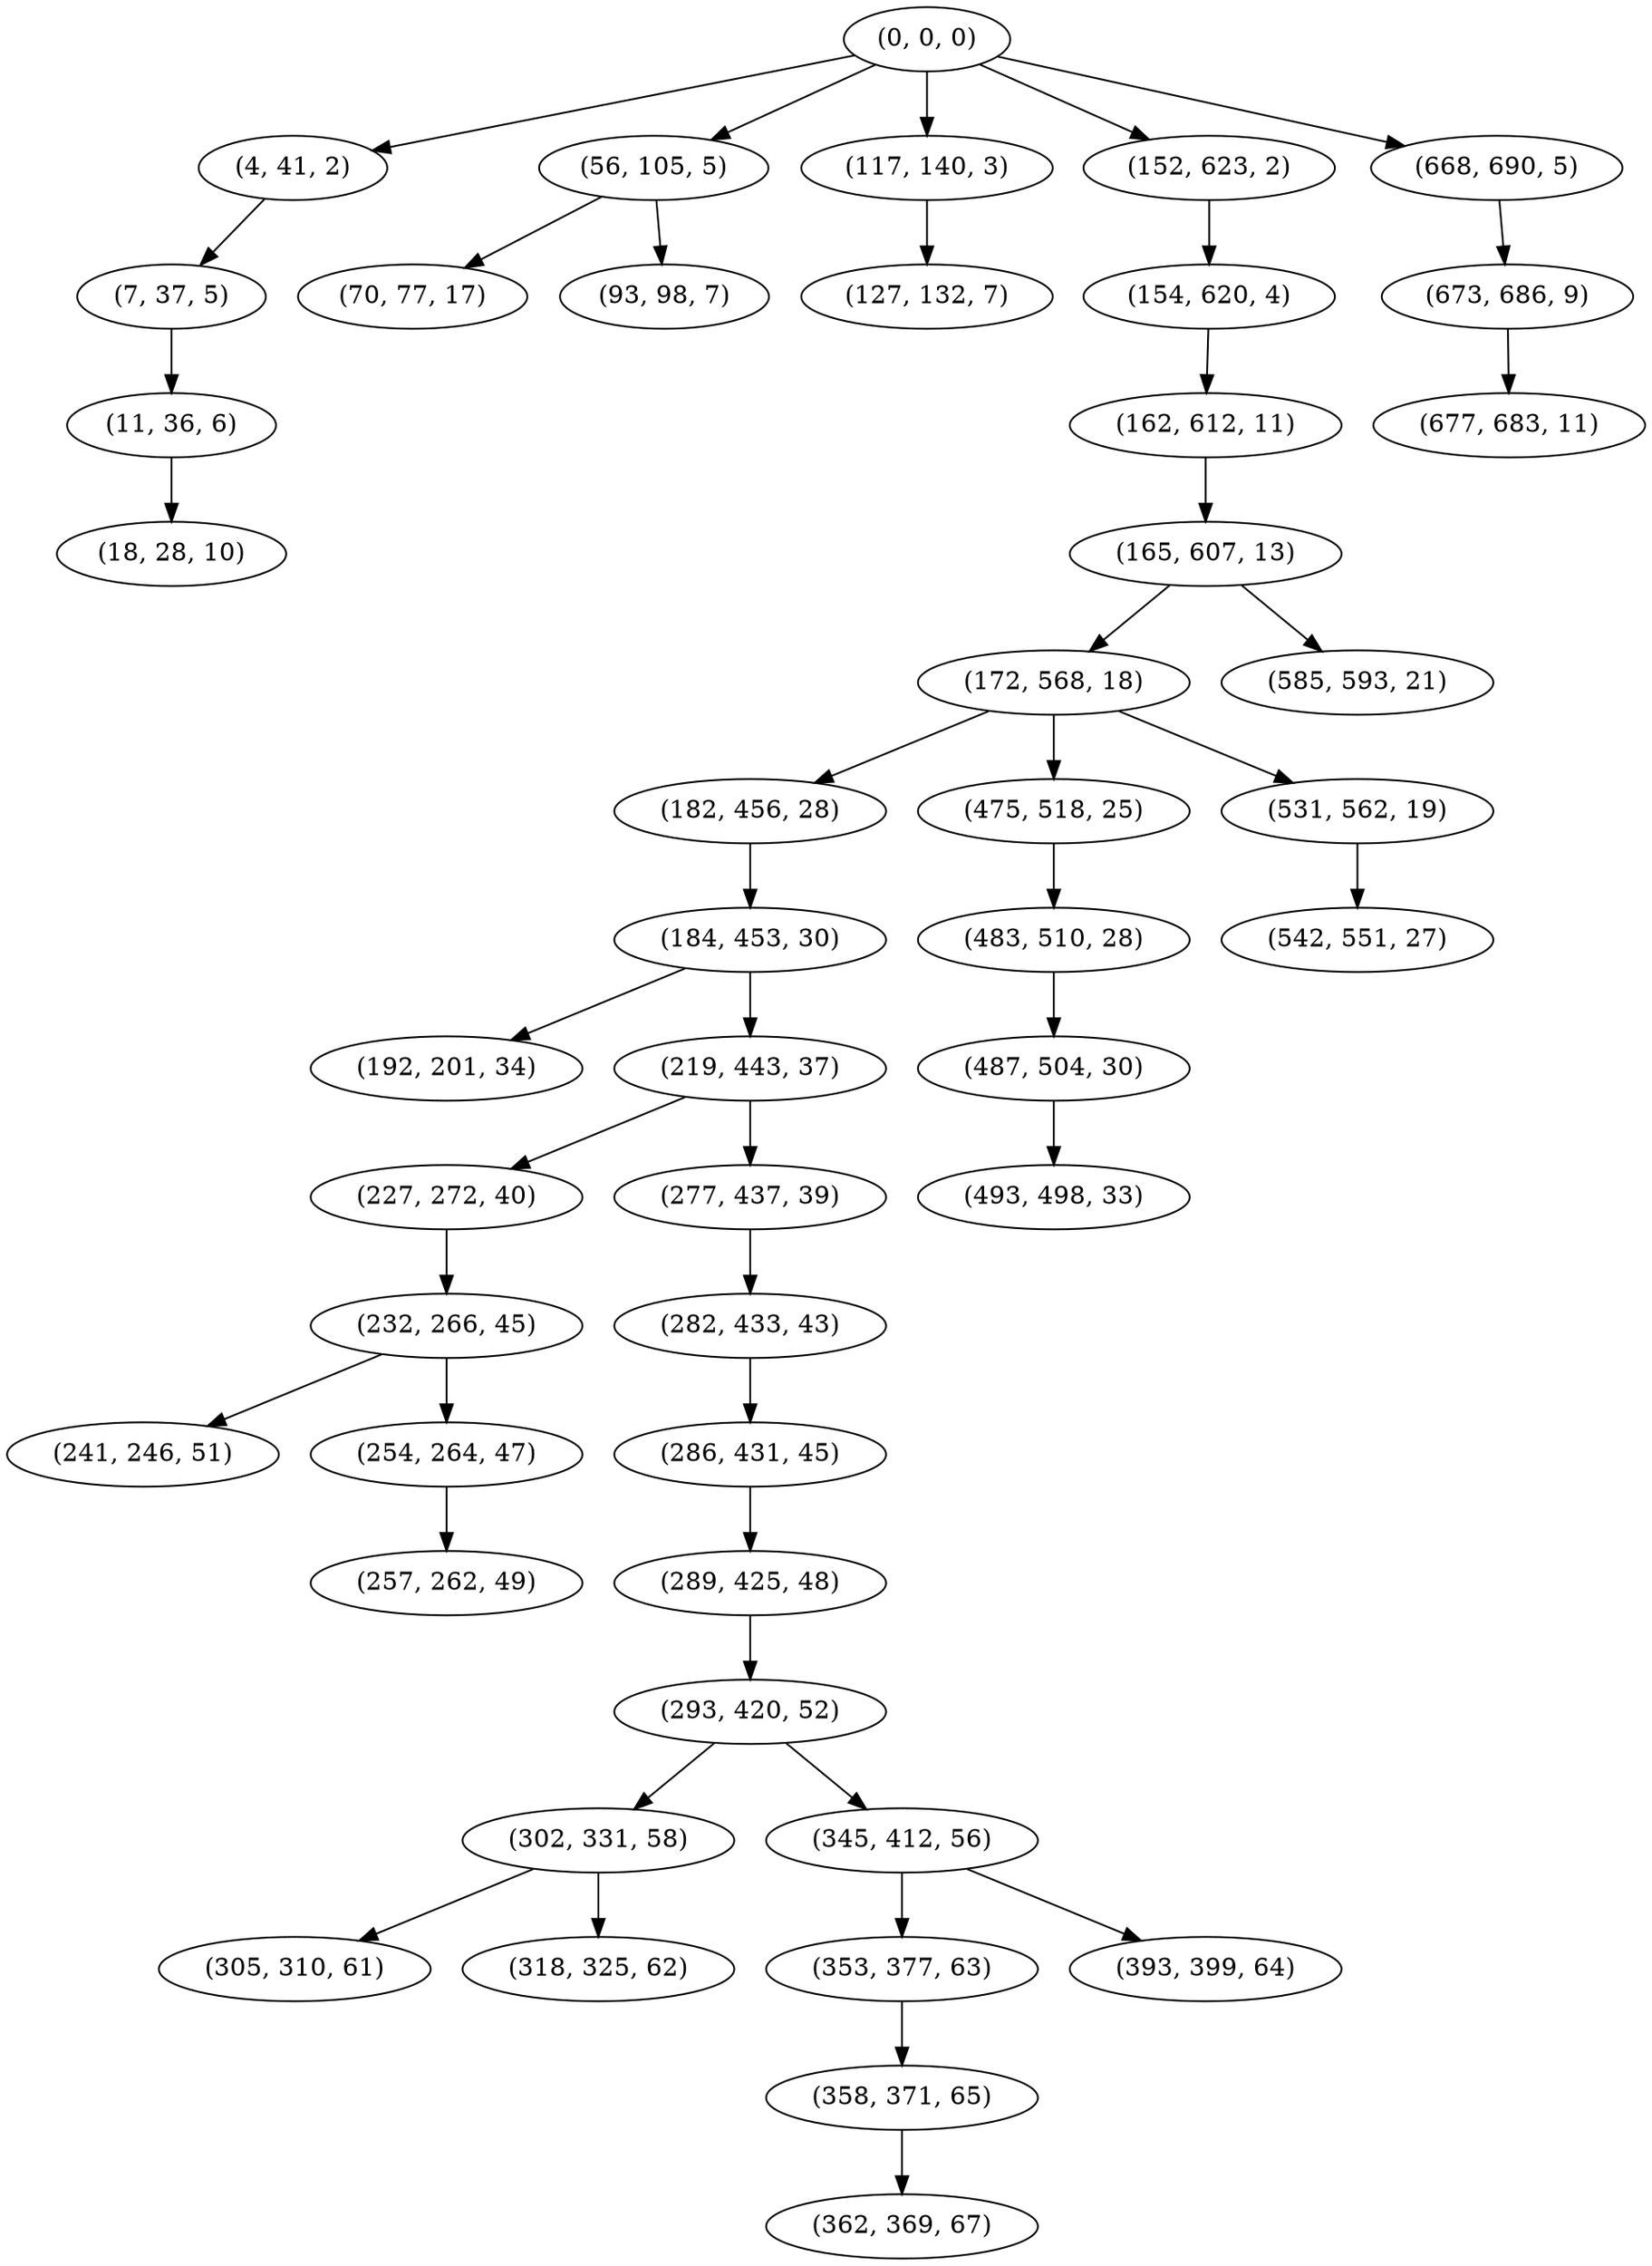 digraph tree {
    "(0, 0, 0)";
    "(4, 41, 2)";
    "(7, 37, 5)";
    "(11, 36, 6)";
    "(18, 28, 10)";
    "(56, 105, 5)";
    "(70, 77, 17)";
    "(93, 98, 7)";
    "(117, 140, 3)";
    "(127, 132, 7)";
    "(152, 623, 2)";
    "(154, 620, 4)";
    "(162, 612, 11)";
    "(165, 607, 13)";
    "(172, 568, 18)";
    "(182, 456, 28)";
    "(184, 453, 30)";
    "(192, 201, 34)";
    "(219, 443, 37)";
    "(227, 272, 40)";
    "(232, 266, 45)";
    "(241, 246, 51)";
    "(254, 264, 47)";
    "(257, 262, 49)";
    "(277, 437, 39)";
    "(282, 433, 43)";
    "(286, 431, 45)";
    "(289, 425, 48)";
    "(293, 420, 52)";
    "(302, 331, 58)";
    "(305, 310, 61)";
    "(318, 325, 62)";
    "(345, 412, 56)";
    "(353, 377, 63)";
    "(358, 371, 65)";
    "(362, 369, 67)";
    "(393, 399, 64)";
    "(475, 518, 25)";
    "(483, 510, 28)";
    "(487, 504, 30)";
    "(493, 498, 33)";
    "(531, 562, 19)";
    "(542, 551, 27)";
    "(585, 593, 21)";
    "(668, 690, 5)";
    "(673, 686, 9)";
    "(677, 683, 11)";
    "(0, 0, 0)" -> "(4, 41, 2)";
    "(0, 0, 0)" -> "(56, 105, 5)";
    "(0, 0, 0)" -> "(117, 140, 3)";
    "(0, 0, 0)" -> "(152, 623, 2)";
    "(0, 0, 0)" -> "(668, 690, 5)";
    "(4, 41, 2)" -> "(7, 37, 5)";
    "(7, 37, 5)" -> "(11, 36, 6)";
    "(11, 36, 6)" -> "(18, 28, 10)";
    "(56, 105, 5)" -> "(70, 77, 17)";
    "(56, 105, 5)" -> "(93, 98, 7)";
    "(117, 140, 3)" -> "(127, 132, 7)";
    "(152, 623, 2)" -> "(154, 620, 4)";
    "(154, 620, 4)" -> "(162, 612, 11)";
    "(162, 612, 11)" -> "(165, 607, 13)";
    "(165, 607, 13)" -> "(172, 568, 18)";
    "(165, 607, 13)" -> "(585, 593, 21)";
    "(172, 568, 18)" -> "(182, 456, 28)";
    "(172, 568, 18)" -> "(475, 518, 25)";
    "(172, 568, 18)" -> "(531, 562, 19)";
    "(182, 456, 28)" -> "(184, 453, 30)";
    "(184, 453, 30)" -> "(192, 201, 34)";
    "(184, 453, 30)" -> "(219, 443, 37)";
    "(219, 443, 37)" -> "(227, 272, 40)";
    "(219, 443, 37)" -> "(277, 437, 39)";
    "(227, 272, 40)" -> "(232, 266, 45)";
    "(232, 266, 45)" -> "(241, 246, 51)";
    "(232, 266, 45)" -> "(254, 264, 47)";
    "(254, 264, 47)" -> "(257, 262, 49)";
    "(277, 437, 39)" -> "(282, 433, 43)";
    "(282, 433, 43)" -> "(286, 431, 45)";
    "(286, 431, 45)" -> "(289, 425, 48)";
    "(289, 425, 48)" -> "(293, 420, 52)";
    "(293, 420, 52)" -> "(302, 331, 58)";
    "(293, 420, 52)" -> "(345, 412, 56)";
    "(302, 331, 58)" -> "(305, 310, 61)";
    "(302, 331, 58)" -> "(318, 325, 62)";
    "(345, 412, 56)" -> "(353, 377, 63)";
    "(345, 412, 56)" -> "(393, 399, 64)";
    "(353, 377, 63)" -> "(358, 371, 65)";
    "(358, 371, 65)" -> "(362, 369, 67)";
    "(475, 518, 25)" -> "(483, 510, 28)";
    "(483, 510, 28)" -> "(487, 504, 30)";
    "(487, 504, 30)" -> "(493, 498, 33)";
    "(531, 562, 19)" -> "(542, 551, 27)";
    "(668, 690, 5)" -> "(673, 686, 9)";
    "(673, 686, 9)" -> "(677, 683, 11)";
}
